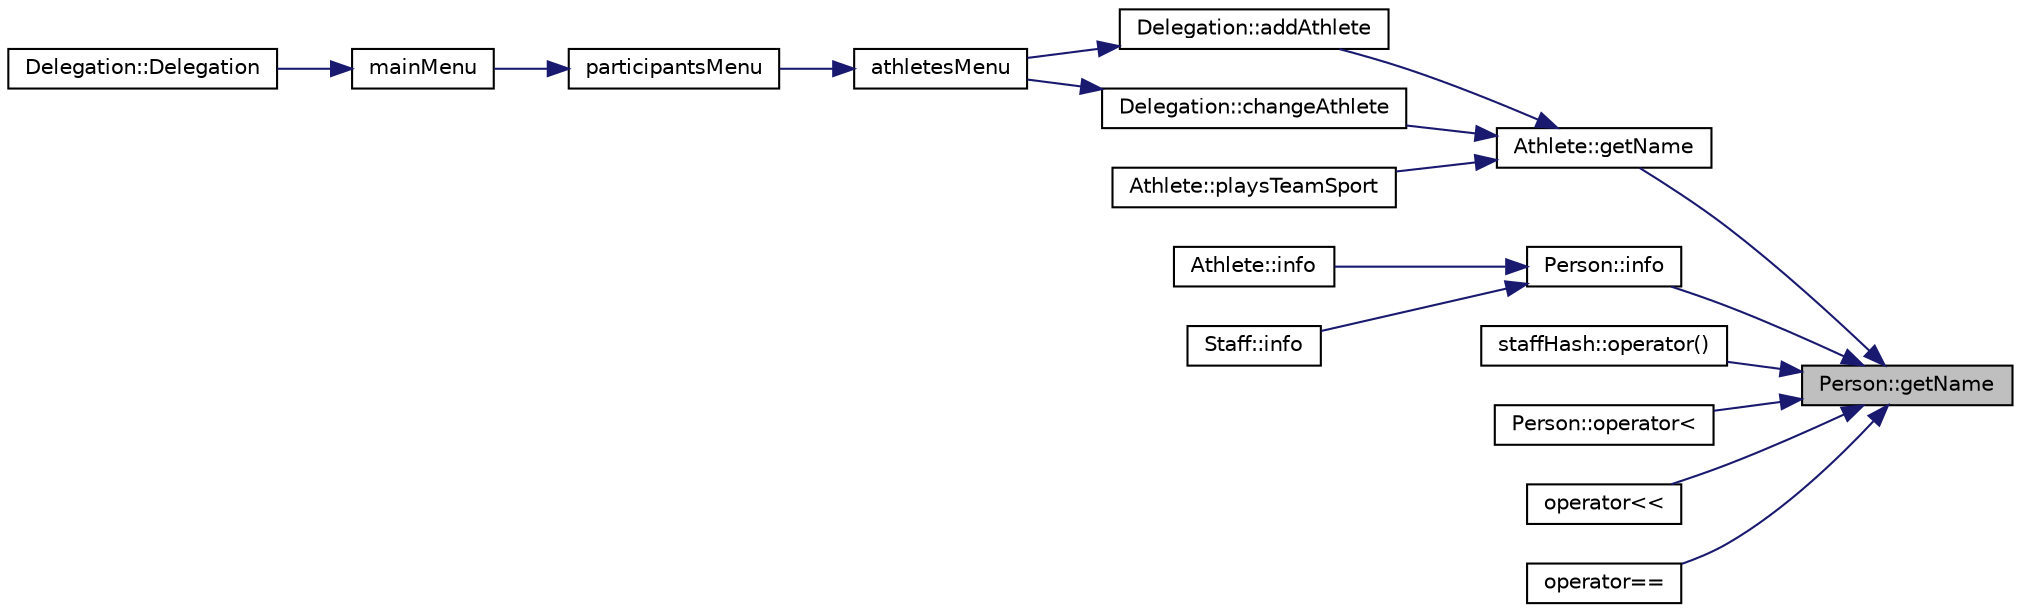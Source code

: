 digraph "Person::getName"
{
 // LATEX_PDF_SIZE
  edge [fontname="Helvetica",fontsize="10",labelfontname="Helvetica",labelfontsize="10"];
  node [fontname="Helvetica",fontsize="10",shape=record];
  rankdir="RL";
  Node1 [label="Person::getName",height=0.2,width=0.4,color="black", fillcolor="grey75", style="filled", fontcolor="black",tooltip=" "];
  Node1 -> Node2 [dir="back",color="midnightblue",fontsize="10",style="solid",fontname="Helvetica"];
  Node2 [label="Athlete::getName",height=0.2,width=0.4,color="black", fillcolor="white", style="filled",URL="$class_athlete.html#a8ca2267d4dc27a6e90d92db92ca31d9c",tooltip=" "];
  Node2 -> Node3 [dir="back",color="midnightblue",fontsize="10",style="solid",fontname="Helvetica"];
  Node3 [label="Delegation::addAthlete",height=0.2,width=0.4,color="black", fillcolor="white", style="filled",URL="$class_delegation.html#ab866b2767a25be9969f14497d9c3789c",tooltip=" "];
  Node3 -> Node4 [dir="back",color="midnightblue",fontsize="10",style="solid",fontname="Helvetica"];
  Node4 [label="athletesMenu",height=0.2,width=0.4,color="black", fillcolor="white", style="filled",URL="$_menus_8h.html#a336b022a408e06794a347e891401c9ca",tooltip=" "];
  Node4 -> Node5 [dir="back",color="midnightblue",fontsize="10",style="solid",fontname="Helvetica"];
  Node5 [label="participantsMenu",height=0.2,width=0.4,color="black", fillcolor="white", style="filled",URL="$_menus_8h.html#afaaa214f73c61fe67f6f4842402ee332",tooltip=" "];
  Node5 -> Node6 [dir="back",color="midnightblue",fontsize="10",style="solid",fontname="Helvetica"];
  Node6 [label="mainMenu",height=0.2,width=0.4,color="black", fillcolor="white", style="filled",URL="$_menus_8h.html#adea89c8d29e4ae56d3ad951015c13f19",tooltip=" "];
  Node6 -> Node7 [dir="back",color="midnightblue",fontsize="10",style="solid",fontname="Helvetica"];
  Node7 [label="Delegation::Delegation",height=0.2,width=0.4,color="black", fillcolor="white", style="filled",URL="$class_delegation.html#a7974b21ea4c06b7fb1245507c2093b63",tooltip=" "];
  Node2 -> Node8 [dir="back",color="midnightblue",fontsize="10",style="solid",fontname="Helvetica"];
  Node8 [label="Delegation::changeAthlete",height=0.2,width=0.4,color="black", fillcolor="white", style="filled",URL="$class_delegation.html#adccac8a7ec52d8dbcb0e531243dbebf2",tooltip=" "];
  Node8 -> Node4 [dir="back",color="midnightblue",fontsize="10",style="solid",fontname="Helvetica"];
  Node2 -> Node9 [dir="back",color="midnightblue",fontsize="10",style="solid",fontname="Helvetica"];
  Node9 [label="Athlete::playsTeamSport",height=0.2,width=0.4,color="black", fillcolor="white", style="filled",URL="$class_athlete.html#ae7fb370cd7aae66a51494c2c809e36d6",tooltip=" "];
  Node1 -> Node10 [dir="back",color="midnightblue",fontsize="10",style="solid",fontname="Helvetica"];
  Node10 [label="Person::info",height=0.2,width=0.4,color="black", fillcolor="white", style="filled",URL="$class_person.html#a55b73bbe2f35eb2249b7a8225cd123e3",tooltip=" "];
  Node10 -> Node11 [dir="back",color="midnightblue",fontsize="10",style="solid",fontname="Helvetica"];
  Node11 [label="Athlete::info",height=0.2,width=0.4,color="black", fillcolor="white", style="filled",URL="$class_athlete.html#a3fbce844608cbb478101e8cc69b0e56b",tooltip=" "];
  Node10 -> Node12 [dir="back",color="midnightblue",fontsize="10",style="solid",fontname="Helvetica"];
  Node12 [label="Staff::info",height=0.2,width=0.4,color="black", fillcolor="white", style="filled",URL="$class_staff.html#a5653336a15051d84bc8884a7bca9b5dc",tooltip=" "];
  Node1 -> Node13 [dir="back",color="midnightblue",fontsize="10",style="solid",fontname="Helvetica"];
  Node13 [label="staffHash::operator()",height=0.2,width=0.4,color="black", fillcolor="white", style="filled",URL="$structstaff_hash.html#a235f9e9413ed63881262a7eb195d4642",tooltip=" "];
  Node1 -> Node14 [dir="back",color="midnightblue",fontsize="10",style="solid",fontname="Helvetica"];
  Node14 [label="Person::operator\<",height=0.2,width=0.4,color="black", fillcolor="white", style="filled",URL="$class_person.html#a06aa9f319dc52ed56d2d5e10770591d8",tooltip=" "];
  Node1 -> Node15 [dir="back",color="midnightblue",fontsize="10",style="solid",fontname="Helvetica"];
  Node15 [label="operator\<\<",height=0.2,width=0.4,color="black", fillcolor="white", style="filled",URL="$_person_8h.html#a520925d2df99c77933138568a48577dd",tooltip=" "];
  Node1 -> Node16 [dir="back",color="midnightblue",fontsize="10",style="solid",fontname="Helvetica"];
  Node16 [label="operator==",height=0.2,width=0.4,color="black", fillcolor="white", style="filled",URL="$_person_8cpp.html#aeddc9e6cfe62ccf931ac4980e57c0178",tooltip=" "];
}

